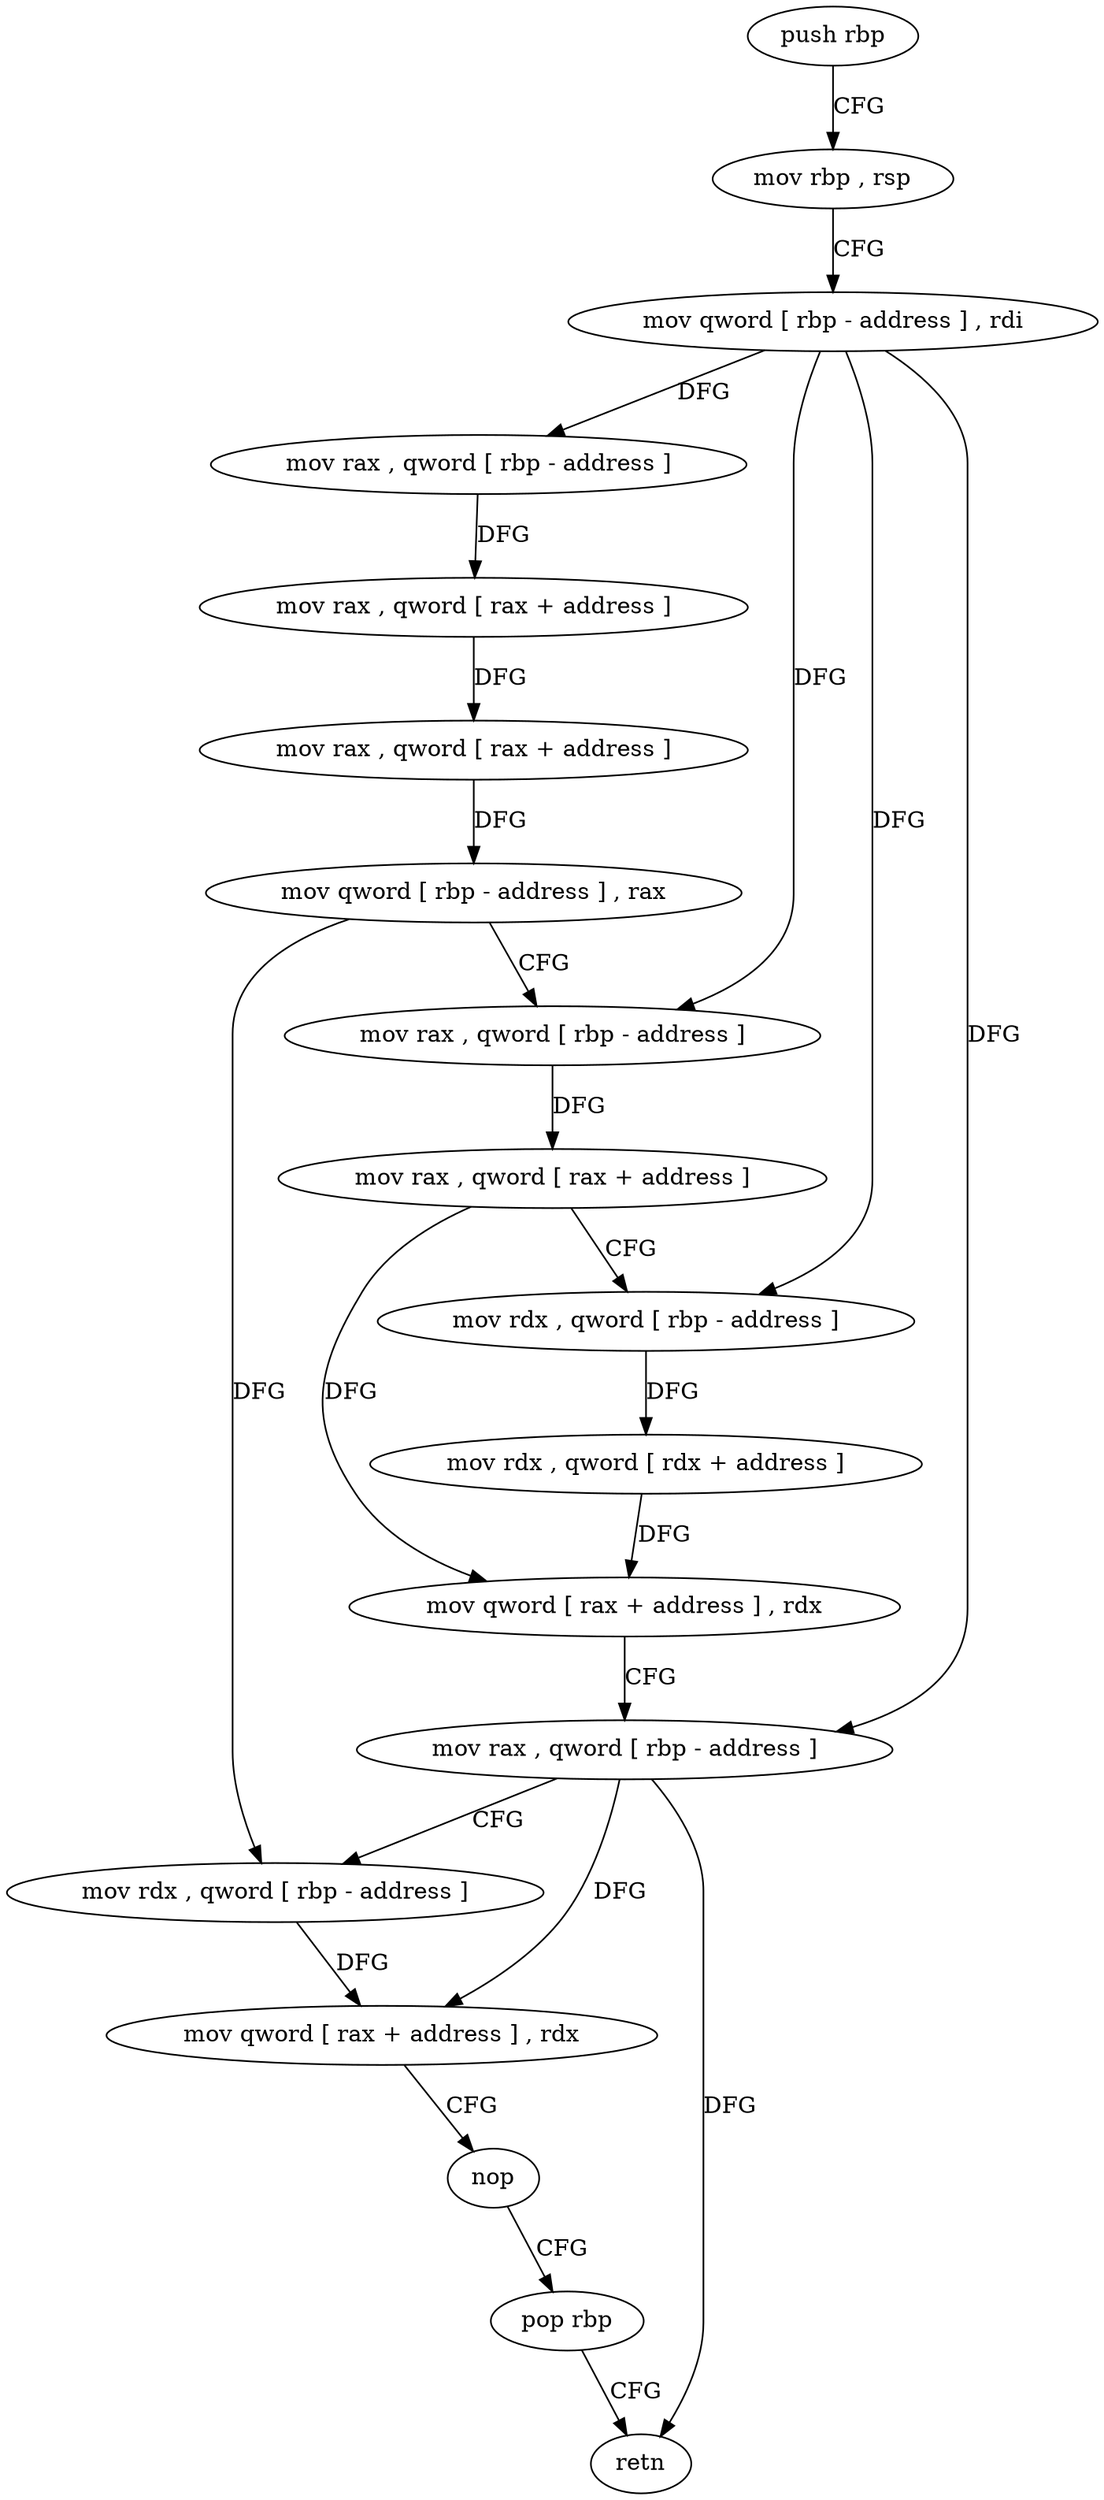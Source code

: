 digraph "func" {
"4228283" [label = "push rbp" ]
"4228284" [label = "mov rbp , rsp" ]
"4228287" [label = "mov qword [ rbp - address ] , rdi" ]
"4228291" [label = "mov rax , qword [ rbp - address ]" ]
"4228295" [label = "mov rax , qword [ rax + address ]" ]
"4228302" [label = "mov rax , qword [ rax + address ]" ]
"4228309" [label = "mov qword [ rbp - address ] , rax" ]
"4228313" [label = "mov rax , qword [ rbp - address ]" ]
"4228317" [label = "mov rax , qword [ rax + address ]" ]
"4228324" [label = "mov rdx , qword [ rbp - address ]" ]
"4228328" [label = "mov rdx , qword [ rdx + address ]" ]
"4228335" [label = "mov qword [ rax + address ] , rdx" ]
"4228342" [label = "mov rax , qword [ rbp - address ]" ]
"4228346" [label = "mov rdx , qword [ rbp - address ]" ]
"4228350" [label = "mov qword [ rax + address ] , rdx" ]
"4228357" [label = "nop" ]
"4228358" [label = "pop rbp" ]
"4228359" [label = "retn" ]
"4228283" -> "4228284" [ label = "CFG" ]
"4228284" -> "4228287" [ label = "CFG" ]
"4228287" -> "4228291" [ label = "DFG" ]
"4228287" -> "4228313" [ label = "DFG" ]
"4228287" -> "4228324" [ label = "DFG" ]
"4228287" -> "4228342" [ label = "DFG" ]
"4228291" -> "4228295" [ label = "DFG" ]
"4228295" -> "4228302" [ label = "DFG" ]
"4228302" -> "4228309" [ label = "DFG" ]
"4228309" -> "4228313" [ label = "CFG" ]
"4228309" -> "4228346" [ label = "DFG" ]
"4228313" -> "4228317" [ label = "DFG" ]
"4228317" -> "4228324" [ label = "CFG" ]
"4228317" -> "4228335" [ label = "DFG" ]
"4228324" -> "4228328" [ label = "DFG" ]
"4228328" -> "4228335" [ label = "DFG" ]
"4228335" -> "4228342" [ label = "CFG" ]
"4228342" -> "4228346" [ label = "CFG" ]
"4228342" -> "4228350" [ label = "DFG" ]
"4228342" -> "4228359" [ label = "DFG" ]
"4228346" -> "4228350" [ label = "DFG" ]
"4228350" -> "4228357" [ label = "CFG" ]
"4228357" -> "4228358" [ label = "CFG" ]
"4228358" -> "4228359" [ label = "CFG" ]
}
